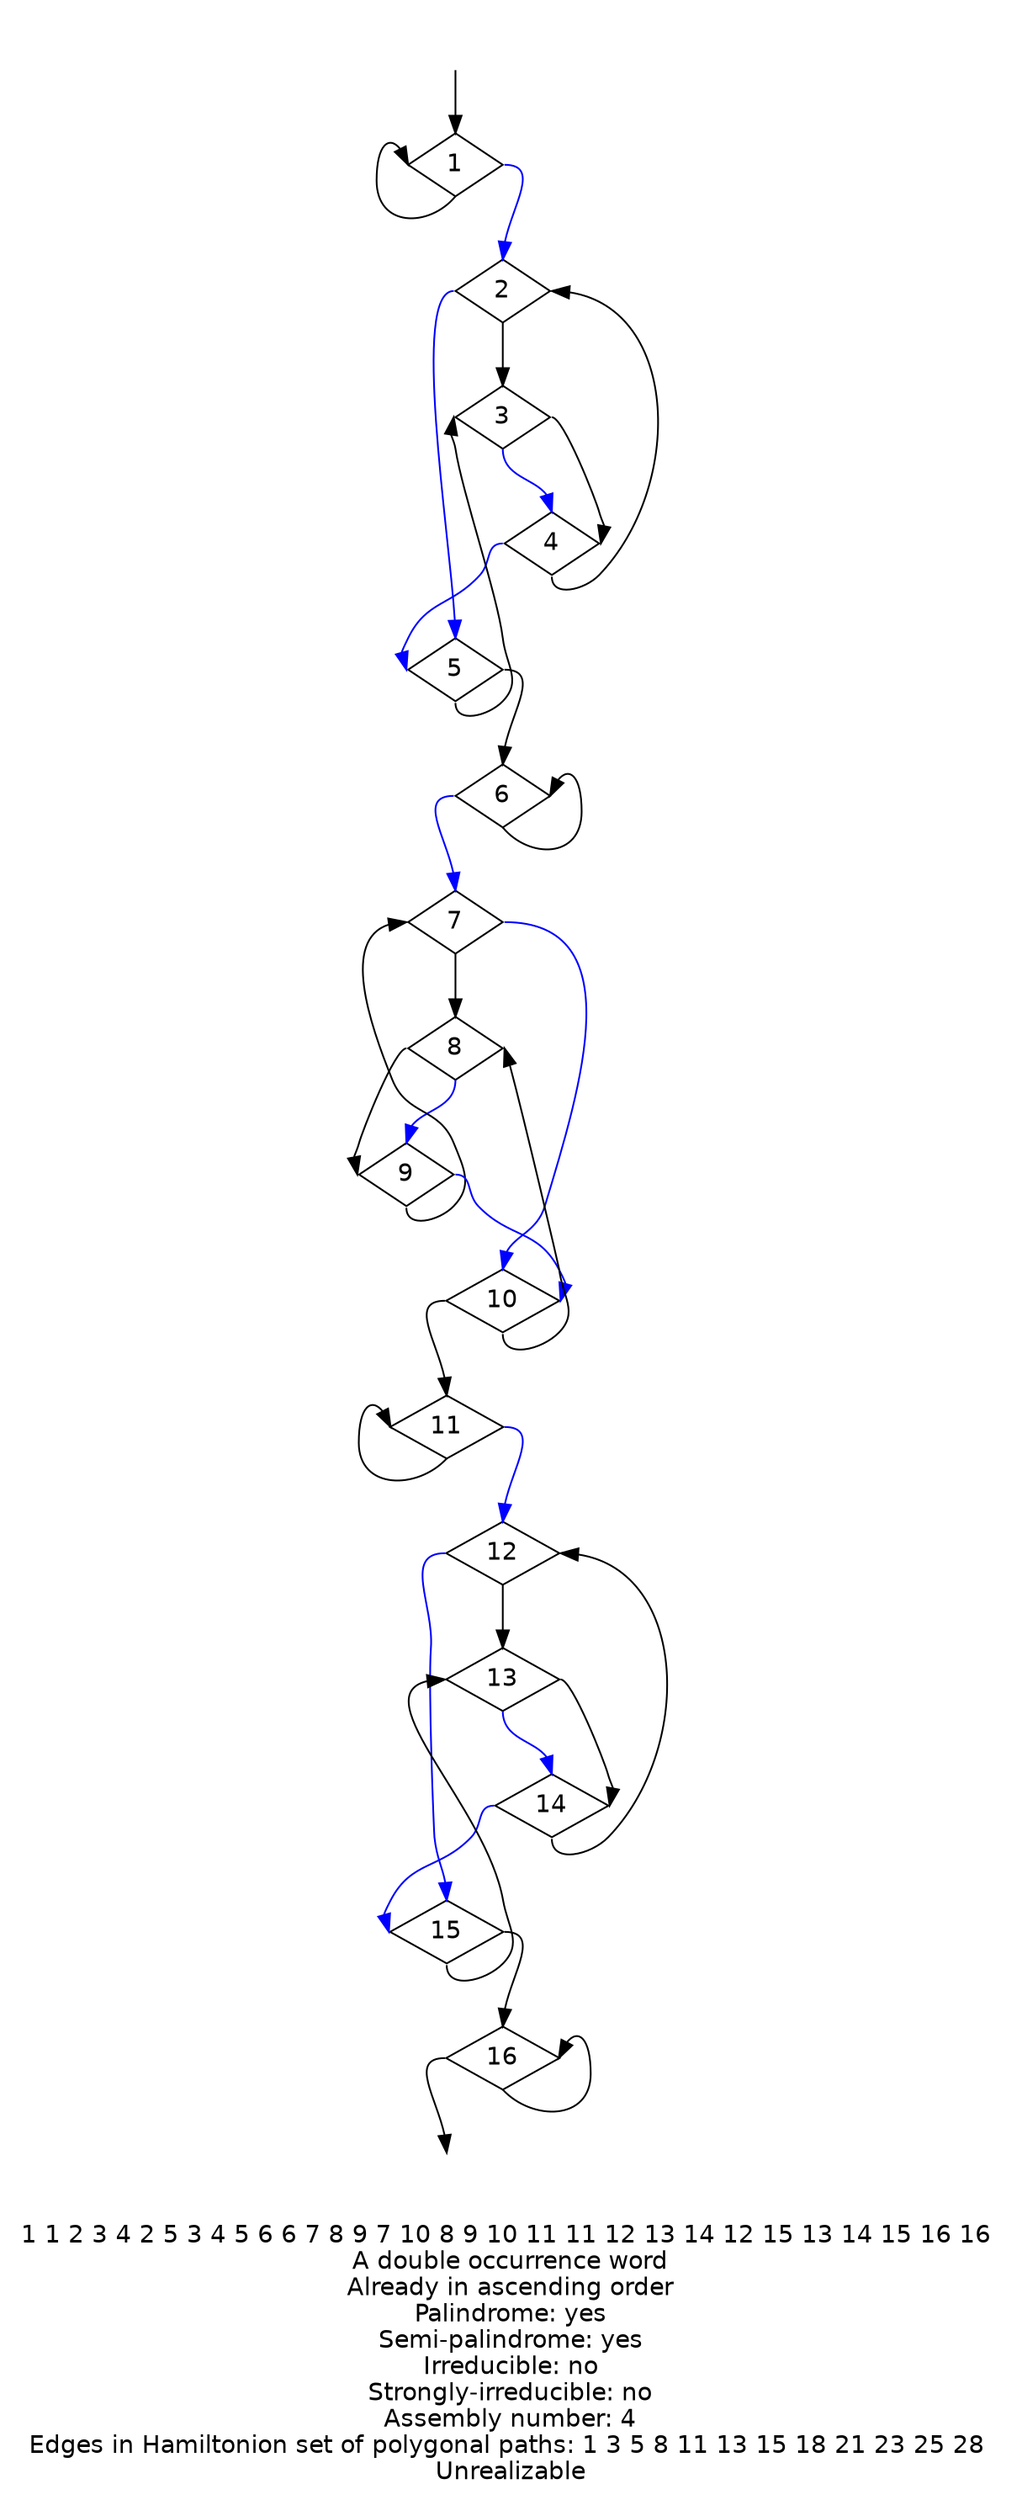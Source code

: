 digraph {
fontname="Helvetica"
node [fontname="Helvetica"]
node [shape=diamond]
label="1 1 2 3 4 2 5 3 4 5 6 6 7 8 9 7 10 8 9 10 11 11 12 13 14 12 15 13 14 15 16 16 \nA double occurrence word\nAlready in ascending order\nPalindrome: yes\nSemi-palindrome: yes\nIrreducible: no\nStrongly-irreducible: no\nAssembly number: 4\nEdges in Hamiltonion set of polygonal paths: 1 3 5 8 11 13 15 18 21 23 25 28 \nUnrealizable\n"
a [style="invis"]
b [style="invis"]
a:s -> 1:n
1:s -> 1:w
1:e -> 2:n [color="blue"]
2:s -> 3:n
3:s -> 4:n [color="blue"]
4:s -> 2:e
2:w -> 5:n [color="blue"]
5:s -> 3:w
3:e -> 4:e
4:w -> 5:w [color="blue"]
5:e -> 6:n
6:s -> 6:e
6:w -> 7:n [color="blue"]
7:s -> 8:n
8:s -> 9:n [color="blue"]
9:s -> 7:w
7:e -> 10:n [color="blue"]
10:s -> 8:e
8:w -> 9:w
9:e -> 10:e [color="blue"]
10:w -> 11:n
11:s -> 11:w
11:e -> 12:n [color="blue"]
12:s -> 13:n
13:s -> 14:n [color="blue"]
14:s -> 12:e
12:w -> 15:n [color="blue"]
15:s -> 13:w
13:e -> 14:e
14:w -> 15:w [color="blue"]
15:e -> 16:n
16:s -> 16:e
16:w -> b:n
}

